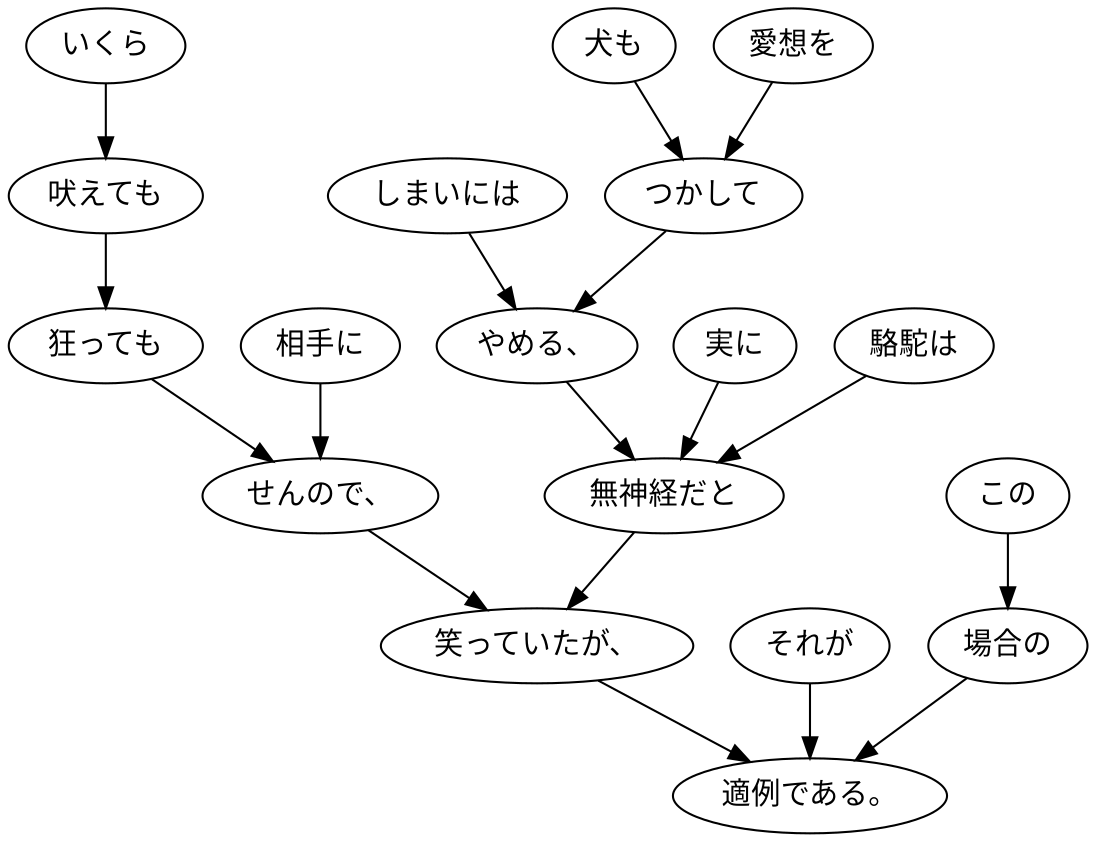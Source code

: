 digraph graph4757 {
	node0 [label="いくら"];
	node1 [label="吠えても"];
	node2 [label="狂っても"];
	node3 [label="相手に"];
	node4 [label="せんので、"];
	node5 [label="しまいには"];
	node6 [label="犬も"];
	node7 [label="愛想を"];
	node8 [label="つかして"];
	node9 [label="やめる、"];
	node10 [label="実に"];
	node11 [label="駱駝は"];
	node12 [label="無神経だと"];
	node13 [label="笑っていたが、"];
	node14 [label="それが"];
	node15 [label="この"];
	node16 [label="場合の"];
	node17 [label="適例である。"];
	node0 -> node1;
	node1 -> node2;
	node2 -> node4;
	node3 -> node4;
	node4 -> node13;
	node5 -> node9;
	node6 -> node8;
	node7 -> node8;
	node8 -> node9;
	node9 -> node12;
	node10 -> node12;
	node11 -> node12;
	node12 -> node13;
	node13 -> node17;
	node14 -> node17;
	node15 -> node16;
	node16 -> node17;
}
